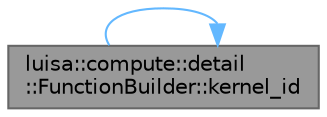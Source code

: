 digraph "luisa::compute::detail::FunctionBuilder::kernel_id"
{
 // LATEX_PDF_SIZE
  bgcolor="transparent";
  edge [fontname=Helvetica,fontsize=10,labelfontname=Helvetica,labelfontsize=10];
  node [fontname=Helvetica,fontsize=10,shape=box,height=0.2,width=0.4];
  rankdir="LR";
  Node1 [id="Node000001",label="luisa::compute::detail\l::FunctionBuilder::kernel_id",height=0.2,width=0.4,color="gray40", fillcolor="grey60", style="filled", fontcolor="black",tooltip="Return kernel id (for indirect kernels only)."];
  Node1 -> Node1 [id="edge1_Node000001_Node000001",color="steelblue1",style="solid",tooltip=" "];
}
